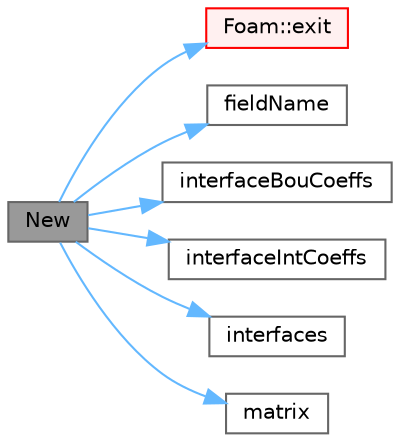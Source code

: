 digraph "New"
{
 // LATEX_PDF_SIZE
  bgcolor="transparent";
  edge [fontname=Helvetica,fontsize=10,labelfontname=Helvetica,labelfontsize=10];
  node [fontname=Helvetica,fontsize=10,shape=box,height=0.2,width=0.4];
  rankdir="LR";
  Node1 [id="Node000001",label="New",height=0.2,width=0.4,color="gray40", fillcolor="grey60", style="filled", fontcolor="black",tooltip=" "];
  Node1 -> Node2 [id="edge1_Node000001_Node000002",color="steelblue1",style="solid",tooltip=" "];
  Node2 [id="Node000002",label="Foam::exit",height=0.2,width=0.4,color="red", fillcolor="#FFF0F0", style="filled",URL="$namespaceFoam.html#ae0529b088aefc9f83b89dce5c31fda64",tooltip=" "];
  Node1 -> Node4 [id="edge2_Node000001_Node000004",color="steelblue1",style="solid",tooltip=" "];
  Node4 [id="Node000004",label="fieldName",height=0.2,width=0.4,color="grey40", fillcolor="white", style="filled",URL="$classFoam_1_1lduMatrix_1_1solver.html#ae0c1948a43fdc103f09e3574175c8456",tooltip=" "];
  Node1 -> Node5 [id="edge3_Node000001_Node000005",color="steelblue1",style="solid",tooltip=" "];
  Node5 [id="Node000005",label="interfaceBouCoeffs",height=0.2,width=0.4,color="grey40", fillcolor="white", style="filled",URL="$classFoam_1_1lduMatrix_1_1solver.html#ac80672c4cef6fc43ea93b984008c1835",tooltip=" "];
  Node1 -> Node6 [id="edge4_Node000001_Node000006",color="steelblue1",style="solid",tooltip=" "];
  Node6 [id="Node000006",label="interfaceIntCoeffs",height=0.2,width=0.4,color="grey40", fillcolor="white", style="filled",URL="$classFoam_1_1lduMatrix_1_1solver.html#a0167322880f3cf9418c62bc2b4f79ae9",tooltip=" "];
  Node1 -> Node7 [id="edge5_Node000001_Node000007",color="steelblue1",style="solid",tooltip=" "];
  Node7 [id="Node000007",label="interfaces",height=0.2,width=0.4,color="grey40", fillcolor="white", style="filled",URL="$classFoam_1_1lduMatrix_1_1solver.html#a4a70ea95f6b13d703c6765ada838f2f1",tooltip=" "];
  Node1 -> Node8 [id="edge6_Node000001_Node000008",color="steelblue1",style="solid",tooltip=" "];
  Node8 [id="Node000008",label="matrix",height=0.2,width=0.4,color="grey40", fillcolor="white", style="filled",URL="$classFoam_1_1lduMatrix_1_1solver.html#a7da9614f93c5b2d0f108912ae8896730",tooltip=" "];
}
